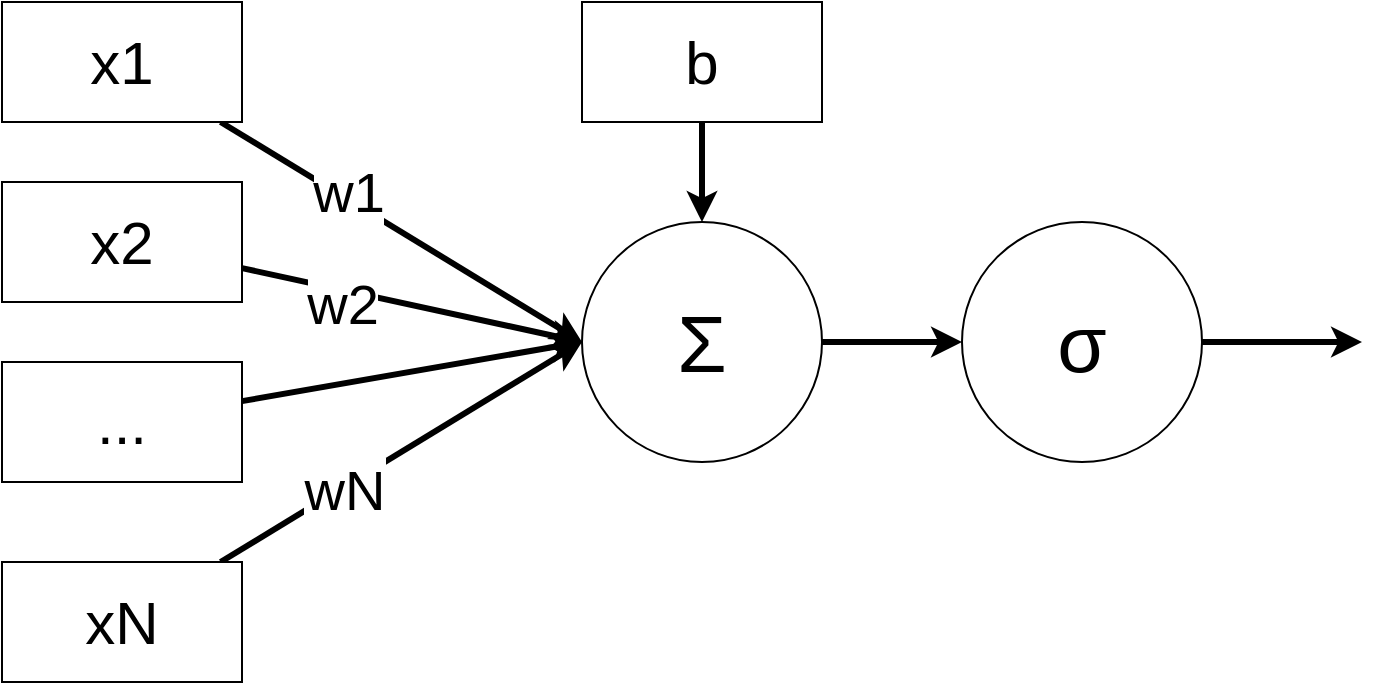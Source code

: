 <mxfile version="24.4.0" type="device">
  <diagram name="Page-1" id="PNv3TEc0FdstSGMhtvS-">
    <mxGraphModel dx="964" dy="639" grid="1" gridSize="10" guides="1" tooltips="1" connect="1" arrows="1" fold="1" page="1" pageScale="1" pageWidth="827" pageHeight="1169" math="0" shadow="0">
      <root>
        <mxCell id="0" />
        <mxCell id="1" parent="0" />
        <mxCell id="lsjDOekE_8XPE6k1kUxw-9" value="" style="edgeStyle=orthogonalEdgeStyle;rounded=0;orthogonalLoop=1;jettySize=auto;html=1;strokeWidth=3;" edge="1" parent="1" source="lsjDOekE_8XPE6k1kUxw-1" target="lsjDOekE_8XPE6k1kUxw-8">
          <mxGeometry relative="1" as="geometry" />
        </mxCell>
        <mxCell id="lsjDOekE_8XPE6k1kUxw-1" value="&lt;div style=&quot;text-align: left;&quot;&gt;&lt;font size=&quot;1&quot; face=&quot;Google Sans, arial, sans-serif&quot;&gt;&lt;span style=&quot;font-size: 40px; background-color: rgb(255, 255, 255);&quot;&gt;Σ&lt;/span&gt;&lt;/font&gt;&lt;/div&gt;" style="ellipse;whiteSpace=wrap;html=1;aspect=fixed;" vertex="1" parent="1">
          <mxGeometry x="360" y="280" width="120" height="120" as="geometry" />
        </mxCell>
        <mxCell id="lsjDOekE_8XPE6k1kUxw-5" style="rounded=0;orthogonalLoop=1;jettySize=auto;html=1;entryX=0;entryY=0.5;entryDx=0;entryDy=0;strokeWidth=3;" edge="1" parent="1" source="lsjDOekE_8XPE6k1kUxw-2" target="lsjDOekE_8XPE6k1kUxw-1">
          <mxGeometry relative="1" as="geometry" />
        </mxCell>
        <mxCell id="lsjDOekE_8XPE6k1kUxw-13" value="&lt;font style=&quot;font-size: 28px;&quot;&gt;w1&lt;/font&gt;" style="edgeLabel;html=1;align=center;verticalAlign=middle;resizable=0;points=[];" vertex="1" connectable="0" parent="lsjDOekE_8XPE6k1kUxw-5">
          <mxGeometry x="-0.314" y="3" relative="1" as="geometry">
            <mxPoint as="offset" />
          </mxGeometry>
        </mxCell>
        <mxCell id="lsjDOekE_8XPE6k1kUxw-2" value="&lt;font style=&quot;font-size: 30px;&quot;&gt;x1&lt;/font&gt;" style="rounded=0;whiteSpace=wrap;html=1;" vertex="1" parent="1">
          <mxGeometry x="70" y="170" width="120" height="60" as="geometry" />
        </mxCell>
        <mxCell id="lsjDOekE_8XPE6k1kUxw-6" style="rounded=0;orthogonalLoop=1;jettySize=auto;html=1;entryX=0;entryY=0.5;entryDx=0;entryDy=0;strokeWidth=3;" edge="1" parent="1" source="lsjDOekE_8XPE6k1kUxw-3" target="lsjDOekE_8XPE6k1kUxw-1">
          <mxGeometry relative="1" as="geometry" />
        </mxCell>
        <mxCell id="lsjDOekE_8XPE6k1kUxw-14" value="&lt;font style=&quot;font-size: 28px;&quot;&gt;w2&lt;/font&gt;" style="edgeLabel;html=1;align=center;verticalAlign=middle;resizable=0;points=[];" vertex="1" connectable="0" parent="lsjDOekE_8XPE6k1kUxw-6">
          <mxGeometry x="-0.44" y="2" relative="1" as="geometry">
            <mxPoint x="2" y="9" as="offset" />
          </mxGeometry>
        </mxCell>
        <mxCell id="lsjDOekE_8XPE6k1kUxw-3" value="&lt;font style=&quot;font-size: 30px;&quot;&gt;x2&lt;/font&gt;" style="rounded=0;whiteSpace=wrap;html=1;" vertex="1" parent="1">
          <mxGeometry x="70" y="260" width="120" height="60" as="geometry" />
        </mxCell>
        <mxCell id="lsjDOekE_8XPE6k1kUxw-7" style="rounded=0;orthogonalLoop=1;jettySize=auto;html=1;entryX=0;entryY=0.5;entryDx=0;entryDy=0;strokeWidth=3;" edge="1" parent="1" source="lsjDOekE_8XPE6k1kUxw-4" target="lsjDOekE_8XPE6k1kUxw-1">
          <mxGeometry relative="1" as="geometry" />
        </mxCell>
        <mxCell id="lsjDOekE_8XPE6k1kUxw-15" value="&lt;font style=&quot;font-size: 28px;&quot;&gt;wN&lt;/font&gt;" style="edgeLabel;html=1;align=center;verticalAlign=middle;resizable=0;points=[];" vertex="1" connectable="0" parent="lsjDOekE_8XPE6k1kUxw-7">
          <mxGeometry x="-0.322" y="-1" relative="1" as="geometry">
            <mxPoint as="offset" />
          </mxGeometry>
        </mxCell>
        <mxCell id="lsjDOekE_8XPE6k1kUxw-4" value="&lt;font style=&quot;font-size: 30px;&quot;&gt;xN&lt;/font&gt;" style="rounded=0;whiteSpace=wrap;html=1;" vertex="1" parent="1">
          <mxGeometry x="70" y="450" width="120" height="60" as="geometry" />
        </mxCell>
        <mxCell id="lsjDOekE_8XPE6k1kUxw-10" style="edgeStyle=orthogonalEdgeStyle;rounded=0;orthogonalLoop=1;jettySize=auto;html=1;targetPerimeterSpacing=6;strokeWidth=3;" edge="1" parent="1" source="lsjDOekE_8XPE6k1kUxw-8">
          <mxGeometry relative="1" as="geometry">
            <mxPoint x="750" y="340" as="targetPoint" />
          </mxGeometry>
        </mxCell>
        <mxCell id="lsjDOekE_8XPE6k1kUxw-8" value="&lt;span style=&quot;font-family: &amp;quot;Google Sans&amp;quot;, arial, sans-serif; font-size: 40px; text-align: left;&quot;&gt;σ&lt;/span&gt;" style="ellipse;whiteSpace=wrap;html=1;aspect=fixed;" vertex="1" parent="1">
          <mxGeometry x="550" y="280" width="120" height="120" as="geometry" />
        </mxCell>
        <mxCell id="lsjDOekE_8XPE6k1kUxw-12" style="rounded=0;orthogonalLoop=1;jettySize=auto;html=1;entryX=0;entryY=0.5;entryDx=0;entryDy=0;strokeWidth=3;" edge="1" parent="1" source="lsjDOekE_8XPE6k1kUxw-11" target="lsjDOekE_8XPE6k1kUxw-1">
          <mxGeometry relative="1" as="geometry" />
        </mxCell>
        <mxCell id="lsjDOekE_8XPE6k1kUxw-11" value="&lt;span style=&quot;font-size: 30px;&quot;&gt;...&lt;/span&gt;" style="rounded=0;whiteSpace=wrap;html=1;" vertex="1" parent="1">
          <mxGeometry x="70" y="350" width="120" height="60" as="geometry" />
        </mxCell>
        <mxCell id="lsjDOekE_8XPE6k1kUxw-17" style="edgeStyle=orthogonalEdgeStyle;rounded=0;orthogonalLoop=1;jettySize=auto;html=1;strokeWidth=3;" edge="1" parent="1" source="lsjDOekE_8XPE6k1kUxw-16" target="lsjDOekE_8XPE6k1kUxw-1">
          <mxGeometry relative="1" as="geometry" />
        </mxCell>
        <mxCell id="lsjDOekE_8XPE6k1kUxw-16" value="&lt;font style=&quot;font-size: 30px;&quot;&gt;b&lt;/font&gt;" style="rounded=0;whiteSpace=wrap;html=1;" vertex="1" parent="1">
          <mxGeometry x="360" y="170" width="120" height="60" as="geometry" />
        </mxCell>
      </root>
    </mxGraphModel>
  </diagram>
</mxfile>
